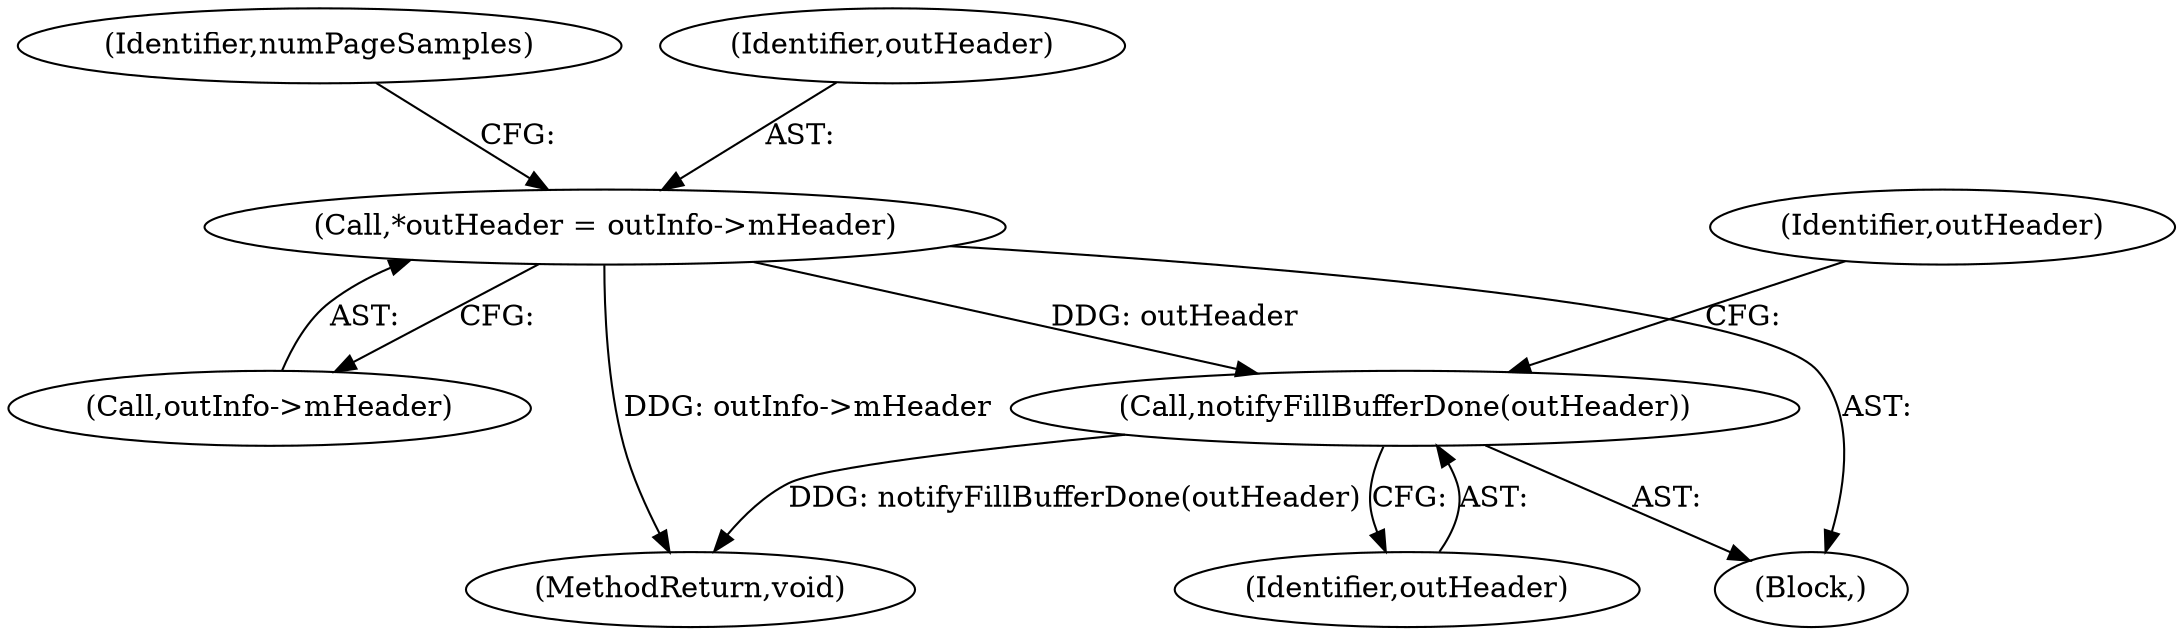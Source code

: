 digraph "0_Android_4e32001e4196f39ddd0b86686ae0231c8f5ed944_0@pointer" {
"1000268" [label="(Call,*outHeader = outInfo->mHeader)"];
"1000581" [label="(Call,notifyFillBufferDone(outHeader))"];
"1000588" [label="(MethodReturn,void)"];
"1000581" [label="(Call,notifyFillBufferDone(outHeader))"];
"1000268" [label="(Call,*outHeader = outInfo->mHeader)"];
"1000275" [label="(Identifier,numPageSamples)"];
"1000584" [label="(Identifier,outHeader)"];
"1000269" [label="(Identifier,outHeader)"];
"1000270" [label="(Call,outInfo->mHeader)"];
"1000240" [label="(Block,)"];
"1000582" [label="(Identifier,outHeader)"];
"1000268" -> "1000240"  [label="AST: "];
"1000268" -> "1000270"  [label="CFG: "];
"1000269" -> "1000268"  [label="AST: "];
"1000270" -> "1000268"  [label="AST: "];
"1000275" -> "1000268"  [label="CFG: "];
"1000268" -> "1000588"  [label="DDG: outInfo->mHeader"];
"1000268" -> "1000581"  [label="DDG: outHeader"];
"1000581" -> "1000240"  [label="AST: "];
"1000581" -> "1000582"  [label="CFG: "];
"1000582" -> "1000581"  [label="AST: "];
"1000584" -> "1000581"  [label="CFG: "];
"1000581" -> "1000588"  [label="DDG: notifyFillBufferDone(outHeader)"];
}
